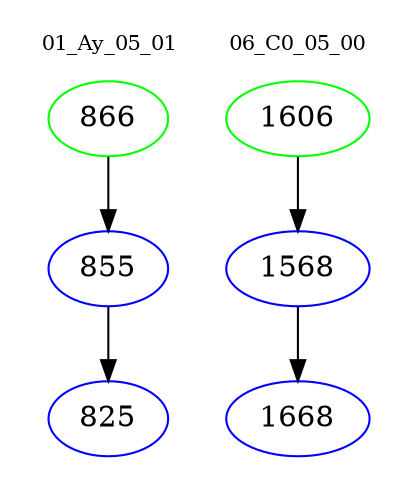 digraph{
subgraph cluster_0 {
color = white
label = "01_Ay_05_01";
fontsize=10;
T0_866 [label="866", color="green"]
T0_866 -> T0_855 [color="black"]
T0_855 [label="855", color="blue"]
T0_855 -> T0_825 [color="black"]
T0_825 [label="825", color="blue"]
}
subgraph cluster_1 {
color = white
label = "06_C0_05_00";
fontsize=10;
T1_1606 [label="1606", color="green"]
T1_1606 -> T1_1568 [color="black"]
T1_1568 [label="1568", color="blue"]
T1_1568 -> T1_1668 [color="black"]
T1_1668 [label="1668", color="blue"]
}
}
